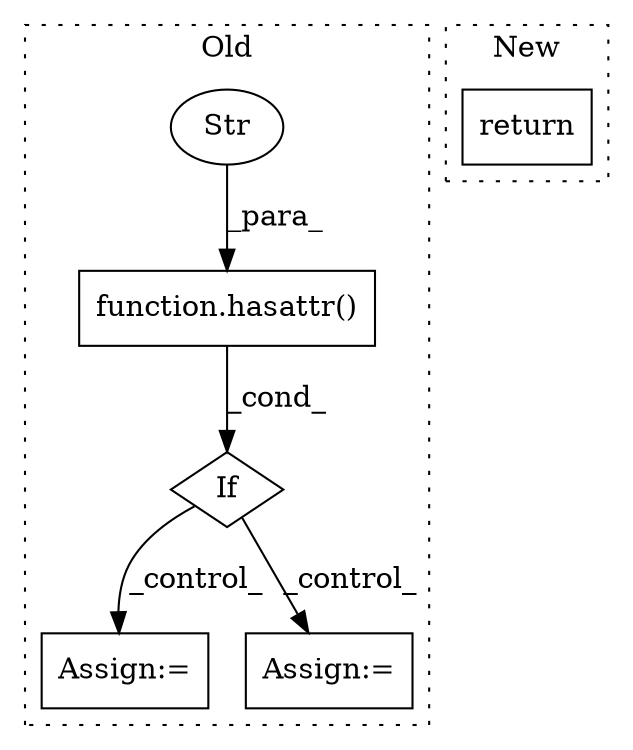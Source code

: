 digraph G {
subgraph cluster0 {
1 [label="function.hasattr()" a="75" s="372,394" l="8,1" shape="box"];
3 [label="Str" a="66" s="385" l="9" shape="ellipse"];
4 [label="If" a="96" s="369" l="3" shape="diamond"];
5 [label="Assign:=" a="68" s="680" l="3" shape="box"];
6 [label="Assign:=" a="68" s="435" l="3" shape="box"];
label = "Old";
style="dotted";
}
subgraph cluster1 {
2 [label="return" a="93" s="567" l="7" shape="box"];
label = "New";
style="dotted";
}
1 -> 4 [label="_cond_"];
3 -> 1 [label="_para_"];
4 -> 6 [label="_control_"];
4 -> 5 [label="_control_"];
}